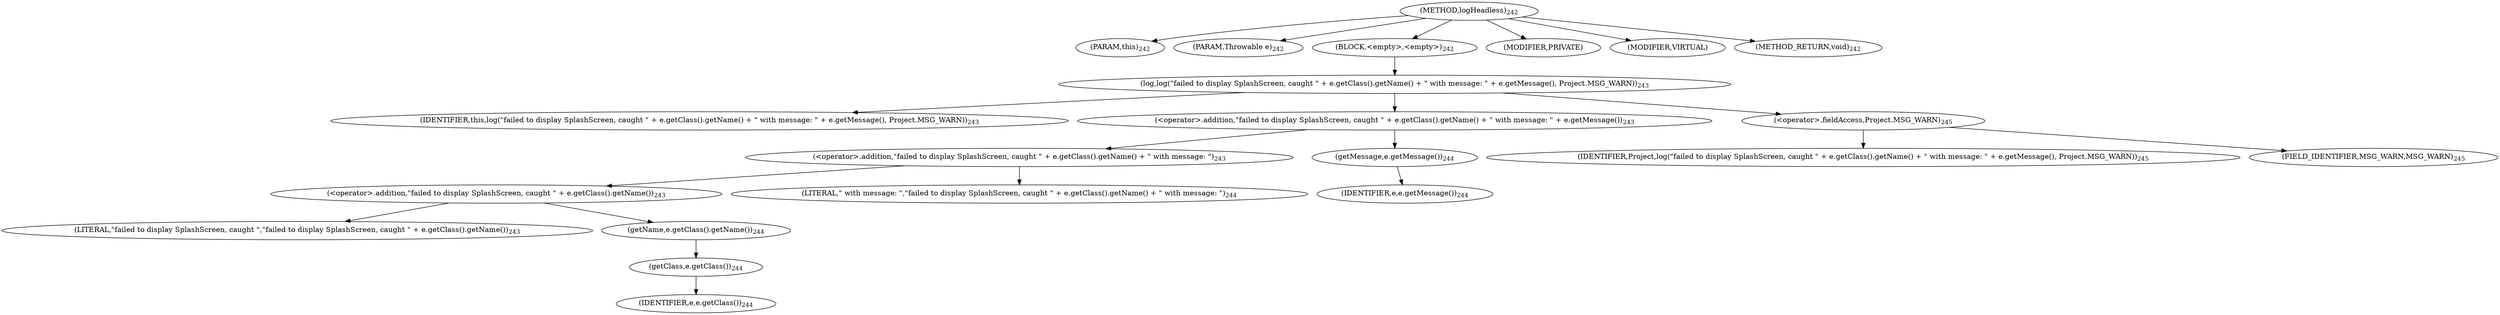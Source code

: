 digraph "logHeadless" {  
"531" [label = <(METHOD,logHeadless)<SUB>242</SUB>> ]
"39" [label = <(PARAM,this)<SUB>242</SUB>> ]
"532" [label = <(PARAM,Throwable e)<SUB>242</SUB>> ]
"533" [label = <(BLOCK,&lt;empty&gt;,&lt;empty&gt;)<SUB>242</SUB>> ]
"534" [label = <(log,log(&quot;failed to display SplashScreen, caught &quot; + e.getClass().getName() + &quot; with message: &quot; + e.getMessage(), Project.MSG_WARN))<SUB>243</SUB>> ]
"38" [label = <(IDENTIFIER,this,log(&quot;failed to display SplashScreen, caught &quot; + e.getClass().getName() + &quot; with message: &quot; + e.getMessage(), Project.MSG_WARN))<SUB>243</SUB>> ]
"535" [label = <(&lt;operator&gt;.addition,&quot;failed to display SplashScreen, caught &quot; + e.getClass().getName() + &quot; with message: &quot; + e.getMessage())<SUB>243</SUB>> ]
"536" [label = <(&lt;operator&gt;.addition,&quot;failed to display SplashScreen, caught &quot; + e.getClass().getName() + &quot; with message: &quot;)<SUB>243</SUB>> ]
"537" [label = <(&lt;operator&gt;.addition,&quot;failed to display SplashScreen, caught &quot; + e.getClass().getName())<SUB>243</SUB>> ]
"538" [label = <(LITERAL,&quot;failed to display SplashScreen, caught &quot;,&quot;failed to display SplashScreen, caught &quot; + e.getClass().getName())<SUB>243</SUB>> ]
"539" [label = <(getName,e.getClass().getName())<SUB>244</SUB>> ]
"540" [label = <(getClass,e.getClass())<SUB>244</SUB>> ]
"541" [label = <(IDENTIFIER,e,e.getClass())<SUB>244</SUB>> ]
"542" [label = <(LITERAL,&quot; with message: &quot;,&quot;failed to display SplashScreen, caught &quot; + e.getClass().getName() + &quot; with message: &quot;)<SUB>244</SUB>> ]
"543" [label = <(getMessage,e.getMessage())<SUB>244</SUB>> ]
"544" [label = <(IDENTIFIER,e,e.getMessage())<SUB>244</SUB>> ]
"545" [label = <(&lt;operator&gt;.fieldAccess,Project.MSG_WARN)<SUB>245</SUB>> ]
"546" [label = <(IDENTIFIER,Project,log(&quot;failed to display SplashScreen, caught &quot; + e.getClass().getName() + &quot; with message: &quot; + e.getMessage(), Project.MSG_WARN))<SUB>245</SUB>> ]
"547" [label = <(FIELD_IDENTIFIER,MSG_WARN,MSG_WARN)<SUB>245</SUB>> ]
"548" [label = <(MODIFIER,PRIVATE)> ]
"549" [label = <(MODIFIER,VIRTUAL)> ]
"550" [label = <(METHOD_RETURN,void)<SUB>242</SUB>> ]
  "531" -> "39" 
  "531" -> "532" 
  "531" -> "533" 
  "531" -> "548" 
  "531" -> "549" 
  "531" -> "550" 
  "533" -> "534" 
  "534" -> "38" 
  "534" -> "535" 
  "534" -> "545" 
  "535" -> "536" 
  "535" -> "543" 
  "536" -> "537" 
  "536" -> "542" 
  "537" -> "538" 
  "537" -> "539" 
  "539" -> "540" 
  "540" -> "541" 
  "543" -> "544" 
  "545" -> "546" 
  "545" -> "547" 
}
